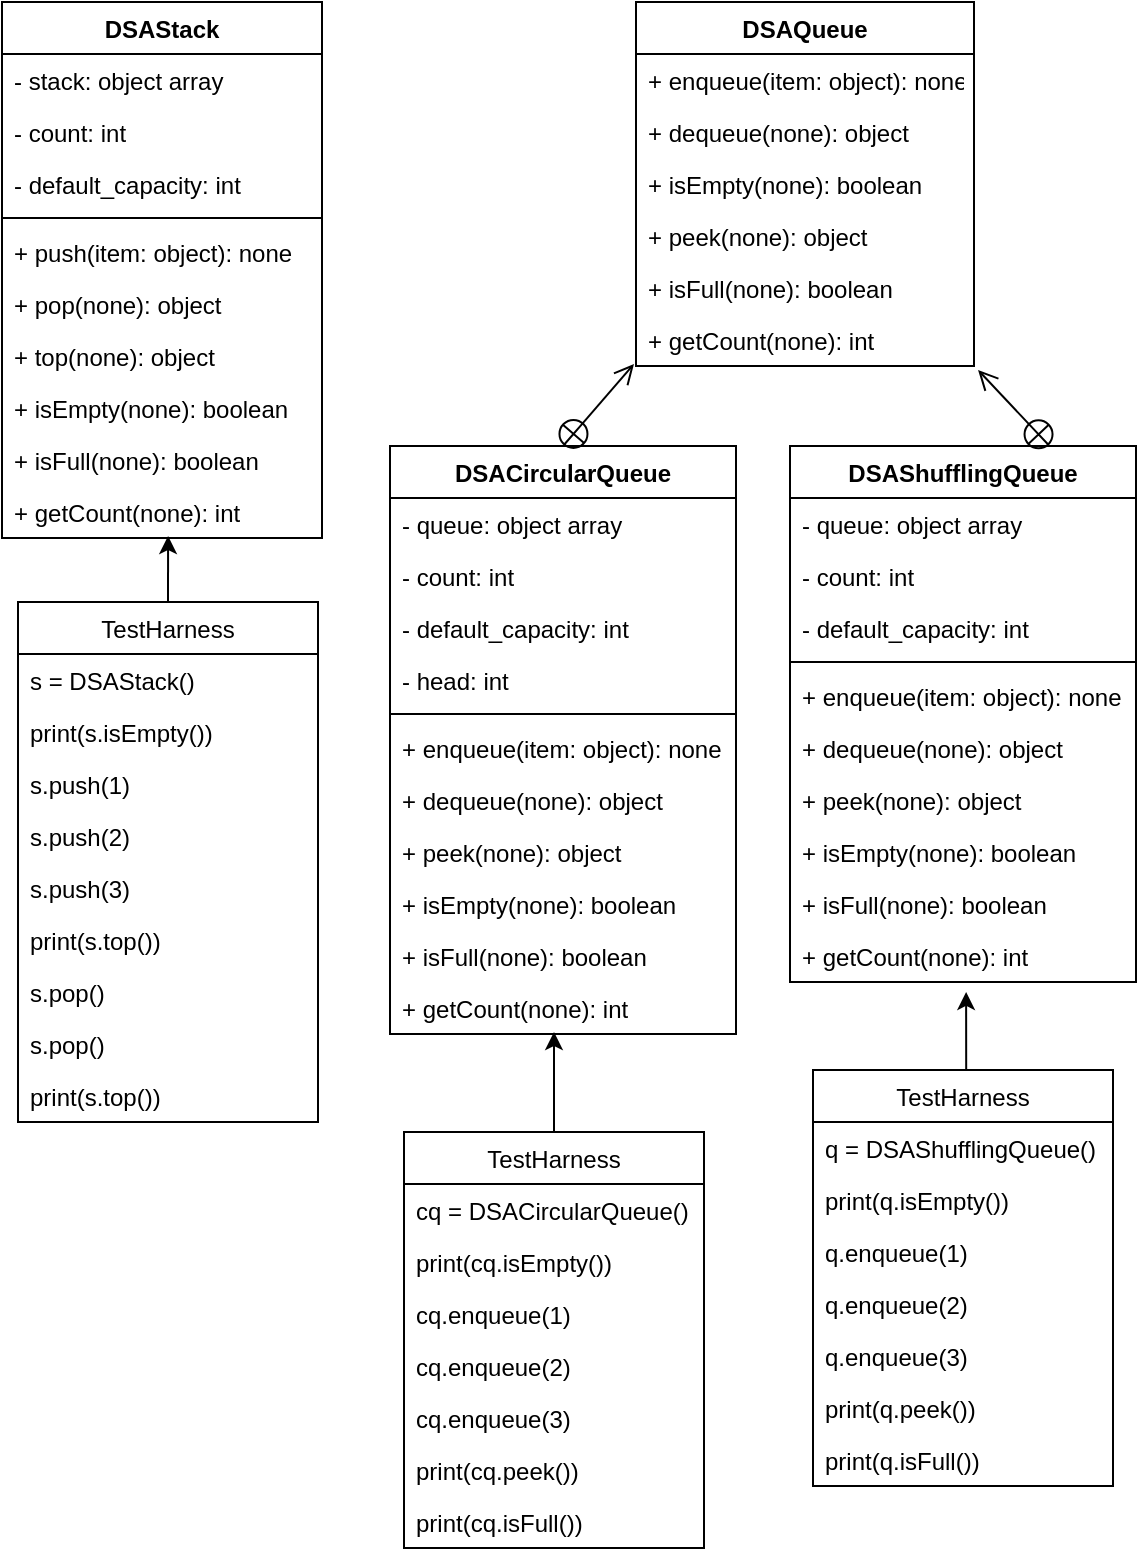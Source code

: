 <mxfile version="17.1.2" type="device"><diagram id="xpT2q3pBOA6RL-RuCwr6" name="Page-1"><mxGraphModel dx="1772" dy="771" grid="0" gridSize="10" guides="1" tooltips="1" connect="1" arrows="1" fold="1" page="1" pageScale="1" pageWidth="827" pageHeight="1169" math="0" shadow="0"><root><mxCell id="0"/><mxCell id="1" parent="0"/><mxCell id="ghgsGtzeA7CWG2G99flP-1" value="DSAShufflingQueue" style="swimlane;fontStyle=1;align=center;verticalAlign=top;childLayout=stackLayout;horizontal=1;startSize=26;horizontalStack=0;resizeParent=1;resizeParentMax=0;resizeLast=0;collapsible=1;marginBottom=0;" vertex="1" parent="1"><mxGeometry x="414" y="233" width="173" height="268" as="geometry"/></mxCell><mxCell id="ghgsGtzeA7CWG2G99flP-2" value="- queue: object array" style="text;strokeColor=none;fillColor=none;align=left;verticalAlign=top;spacingLeft=4;spacingRight=4;overflow=hidden;rotatable=0;points=[[0,0.5],[1,0.5]];portConstraint=eastwest;" vertex="1" parent="ghgsGtzeA7CWG2G99flP-1"><mxGeometry y="26" width="173" height="26" as="geometry"/></mxCell><mxCell id="ghgsGtzeA7CWG2G99flP-35" value="- count: int" style="text;strokeColor=none;fillColor=none;align=left;verticalAlign=top;spacingLeft=4;spacingRight=4;overflow=hidden;rotatable=0;points=[[0,0.5],[1,0.5]];portConstraint=eastwest;" vertex="1" parent="ghgsGtzeA7CWG2G99flP-1"><mxGeometry y="52" width="173" height="26" as="geometry"/></mxCell><mxCell id="ghgsGtzeA7CWG2G99flP-36" value="- default_capacity: int" style="text;strokeColor=none;fillColor=none;align=left;verticalAlign=top;spacingLeft=4;spacingRight=4;overflow=hidden;rotatable=0;points=[[0,0.5],[1,0.5]];portConstraint=eastwest;" vertex="1" parent="ghgsGtzeA7CWG2G99flP-1"><mxGeometry y="78" width="173" height="26" as="geometry"/></mxCell><mxCell id="ghgsGtzeA7CWG2G99flP-3" value="" style="line;strokeWidth=1;fillColor=none;align=left;verticalAlign=middle;spacingTop=-1;spacingLeft=3;spacingRight=3;rotatable=0;labelPosition=right;points=[];portConstraint=eastwest;" vertex="1" parent="ghgsGtzeA7CWG2G99flP-1"><mxGeometry y="104" width="173" height="8" as="geometry"/></mxCell><mxCell id="ghgsGtzeA7CWG2G99flP-34" value="+ enqueue(item: object): none" style="text;strokeColor=none;fillColor=none;align=left;verticalAlign=top;spacingLeft=4;spacingRight=4;overflow=hidden;rotatable=0;points=[[0,0.5],[1,0.5]];portConstraint=eastwest;" vertex="1" parent="ghgsGtzeA7CWG2G99flP-1"><mxGeometry y="112" width="173" height="26" as="geometry"/></mxCell><mxCell id="ghgsGtzeA7CWG2G99flP-4" value="+ dequeue(none): object " style="text;strokeColor=none;fillColor=none;align=left;verticalAlign=top;spacingLeft=4;spacingRight=4;overflow=hidden;rotatable=0;points=[[0,0.5],[1,0.5]];portConstraint=eastwest;" vertex="1" parent="ghgsGtzeA7CWG2G99flP-1"><mxGeometry y="138" width="173" height="26" as="geometry"/></mxCell><mxCell id="ghgsGtzeA7CWG2G99flP-32" value="+ peek(none): object" style="text;strokeColor=none;fillColor=none;align=left;verticalAlign=top;spacingLeft=4;spacingRight=4;overflow=hidden;rotatable=0;points=[[0,0.5],[1,0.5]];portConstraint=eastwest;" vertex="1" parent="ghgsGtzeA7CWG2G99flP-1"><mxGeometry y="164" width="173" height="26" as="geometry"/></mxCell><mxCell id="ghgsGtzeA7CWG2G99flP-31" value="+ isEmpty(none): boolean" style="text;strokeColor=none;fillColor=none;align=left;verticalAlign=top;spacingLeft=4;spacingRight=4;overflow=hidden;rotatable=0;points=[[0,0.5],[1,0.5]];portConstraint=eastwest;" vertex="1" parent="ghgsGtzeA7CWG2G99flP-1"><mxGeometry y="190" width="173" height="26" as="geometry"/></mxCell><mxCell id="ghgsGtzeA7CWG2G99flP-30" value="+ isFull(none): boolean" style="text;strokeColor=none;fillColor=none;align=left;verticalAlign=top;spacingLeft=4;spacingRight=4;overflow=hidden;rotatable=0;points=[[0,0.5],[1,0.5]];portConstraint=eastwest;" vertex="1" parent="ghgsGtzeA7CWG2G99flP-1"><mxGeometry y="216" width="173" height="26" as="geometry"/></mxCell><mxCell id="ghgsGtzeA7CWG2G99flP-26" value="+ getCount(none): int" style="text;strokeColor=none;fillColor=none;align=left;verticalAlign=top;spacingLeft=4;spacingRight=4;overflow=hidden;rotatable=0;points=[[0,0.5],[1,0.5]];portConstraint=eastwest;" vertex="1" parent="ghgsGtzeA7CWG2G99flP-1"><mxGeometry y="242" width="173" height="26" as="geometry"/></mxCell><mxCell id="ghgsGtzeA7CWG2G99flP-13" value="DSAStack" style="swimlane;fontStyle=1;align=center;verticalAlign=top;childLayout=stackLayout;horizontal=1;startSize=26;horizontalStack=0;resizeParent=1;resizeParentMax=0;resizeLast=0;collapsible=1;marginBottom=0;" vertex="1" parent="1"><mxGeometry x="20" y="11" width="160" height="268" as="geometry"/></mxCell><mxCell id="ghgsGtzeA7CWG2G99flP-14" value="- stack: object array" style="text;strokeColor=none;fillColor=none;align=left;verticalAlign=top;spacingLeft=4;spacingRight=4;overflow=hidden;rotatable=0;points=[[0,0.5],[1,0.5]];portConstraint=eastwest;" vertex="1" parent="ghgsGtzeA7CWG2G99flP-13"><mxGeometry y="26" width="160" height="26" as="geometry"/></mxCell><mxCell id="ghgsGtzeA7CWG2G99flP-10" value="- count: int" style="text;strokeColor=none;fillColor=none;align=left;verticalAlign=top;spacingLeft=4;spacingRight=4;overflow=hidden;rotatable=0;points=[[0,0.5],[1,0.5]];portConstraint=eastwest;" vertex="1" parent="ghgsGtzeA7CWG2G99flP-13"><mxGeometry y="52" width="160" height="26" as="geometry"/></mxCell><mxCell id="ghgsGtzeA7CWG2G99flP-6" value="- default_capacity: int" style="text;strokeColor=none;fillColor=none;align=left;verticalAlign=top;spacingLeft=4;spacingRight=4;overflow=hidden;rotatable=0;points=[[0,0.5],[1,0.5]];portConstraint=eastwest;" vertex="1" parent="ghgsGtzeA7CWG2G99flP-13"><mxGeometry y="78" width="160" height="26" as="geometry"/></mxCell><mxCell id="ghgsGtzeA7CWG2G99flP-15" value="" style="line;strokeWidth=1;fillColor=none;align=left;verticalAlign=middle;spacingTop=-1;spacingLeft=3;spacingRight=3;rotatable=0;labelPosition=right;points=[];portConstraint=eastwest;" vertex="1" parent="ghgsGtzeA7CWG2G99flP-13"><mxGeometry y="104" width="160" height="8" as="geometry"/></mxCell><mxCell id="ghgsGtzeA7CWG2G99flP-16" value="+ push(item: object): none" style="text;strokeColor=none;fillColor=none;align=left;verticalAlign=top;spacingLeft=4;spacingRight=4;overflow=hidden;rotatable=0;points=[[0,0.5],[1,0.5]];portConstraint=eastwest;" vertex="1" parent="ghgsGtzeA7CWG2G99flP-13"><mxGeometry y="112" width="160" height="26" as="geometry"/></mxCell><mxCell id="ghgsGtzeA7CWG2G99flP-12" value="+ pop(none): object" style="text;strokeColor=none;fillColor=none;align=left;verticalAlign=top;spacingLeft=4;spacingRight=4;overflow=hidden;rotatable=0;points=[[0,0.5],[1,0.5]];portConstraint=eastwest;" vertex="1" parent="ghgsGtzeA7CWG2G99flP-13"><mxGeometry y="138" width="160" height="26" as="geometry"/></mxCell><mxCell id="ghgsGtzeA7CWG2G99flP-8" value="+ top(none): object" style="text;strokeColor=none;fillColor=none;align=left;verticalAlign=top;spacingLeft=4;spacingRight=4;overflow=hidden;rotatable=0;points=[[0,0.5],[1,0.5]];portConstraint=eastwest;" vertex="1" parent="ghgsGtzeA7CWG2G99flP-13"><mxGeometry y="164" width="160" height="26" as="geometry"/></mxCell><mxCell id="ghgsGtzeA7CWG2G99flP-51" value="+ isEmpty(none): boolean" style="text;strokeColor=none;fillColor=none;align=left;verticalAlign=top;spacingLeft=4;spacingRight=4;overflow=hidden;rotatable=0;points=[[0,0.5],[1,0.5]];portConstraint=eastwest;" vertex="1" parent="ghgsGtzeA7CWG2G99flP-13"><mxGeometry y="190" width="160" height="26" as="geometry"/></mxCell><mxCell id="ghgsGtzeA7CWG2G99flP-53" value="+ isFull(none): boolean" style="text;strokeColor=none;fillColor=none;align=left;verticalAlign=top;spacingLeft=4;spacingRight=4;overflow=hidden;rotatable=0;points=[[0,0.5],[1,0.5]];portConstraint=eastwest;" vertex="1" parent="ghgsGtzeA7CWG2G99flP-13"><mxGeometry y="216" width="160" height="26" as="geometry"/></mxCell><mxCell id="ghgsGtzeA7CWG2G99flP-54" value="+ getCount(none): int" style="text;strokeColor=none;fillColor=none;align=left;verticalAlign=top;spacingLeft=4;spacingRight=4;overflow=hidden;rotatable=0;points=[[0,0.5],[1,0.5]];portConstraint=eastwest;" vertex="1" parent="ghgsGtzeA7CWG2G99flP-13"><mxGeometry y="242" width="160" height="26" as="geometry"/></mxCell><mxCell id="ghgsGtzeA7CWG2G99flP-21" value="DSAQueue" style="swimlane;fontStyle=1;childLayout=stackLayout;horizontal=1;startSize=26;fillColor=none;horizontalStack=0;resizeParent=1;resizeParentMax=0;resizeLast=0;collapsible=1;marginBottom=0;" vertex="1" parent="1"><mxGeometry x="337" y="11" width="169" height="182" as="geometry"/></mxCell><mxCell id="ghgsGtzeA7CWG2G99flP-22" value="+ enqueue(item: object): none" style="text;strokeColor=none;fillColor=none;align=left;verticalAlign=top;spacingLeft=4;spacingRight=4;overflow=hidden;rotatable=0;points=[[0,0.5],[1,0.5]];portConstraint=eastwest;" vertex="1" parent="ghgsGtzeA7CWG2G99flP-21"><mxGeometry y="26" width="169" height="26" as="geometry"/></mxCell><mxCell id="ghgsGtzeA7CWG2G99flP-23" value="+ dequeue(none): object" style="text;strokeColor=none;fillColor=none;align=left;verticalAlign=top;spacingLeft=4;spacingRight=4;overflow=hidden;rotatable=0;points=[[0,0.5],[1,0.5]];portConstraint=eastwest;" vertex="1" parent="ghgsGtzeA7CWG2G99flP-21"><mxGeometry y="52" width="169" height="26" as="geometry"/></mxCell><mxCell id="ghgsGtzeA7CWG2G99flP-27" value="+ isEmpty(none): boolean" style="text;strokeColor=none;fillColor=none;align=left;verticalAlign=top;spacingLeft=4;spacingRight=4;overflow=hidden;rotatable=0;points=[[0,0.5],[1,0.5]];portConstraint=eastwest;" vertex="1" parent="ghgsGtzeA7CWG2G99flP-21"><mxGeometry y="78" width="169" height="26" as="geometry"/></mxCell><mxCell id="ghgsGtzeA7CWG2G99flP-24" value="+ peek(none): object" style="text;strokeColor=none;fillColor=none;align=left;verticalAlign=top;spacingLeft=4;spacingRight=4;overflow=hidden;rotatable=0;points=[[0,0.5],[1,0.5]];portConstraint=eastwest;" vertex="1" parent="ghgsGtzeA7CWG2G99flP-21"><mxGeometry y="104" width="169" height="26" as="geometry"/></mxCell><mxCell id="ghgsGtzeA7CWG2G99flP-49" value="+ isFull(none): boolean" style="text;strokeColor=none;fillColor=none;align=left;verticalAlign=top;spacingLeft=4;spacingRight=4;overflow=hidden;rotatable=0;points=[[0,0.5],[1,0.5]];portConstraint=eastwest;" vertex="1" parent="ghgsGtzeA7CWG2G99flP-21"><mxGeometry y="130" width="169" height="26" as="geometry"/></mxCell><mxCell id="ghgsGtzeA7CWG2G99flP-50" value="+ getCount(none): int" style="text;strokeColor=none;fillColor=none;align=left;verticalAlign=top;spacingLeft=4;spacingRight=4;overflow=hidden;rotatable=0;points=[[0,0.5],[1,0.5]];portConstraint=eastwest;" vertex="1" parent="ghgsGtzeA7CWG2G99flP-21"><mxGeometry y="156" width="169" height="26" as="geometry"/></mxCell><mxCell id="ghgsGtzeA7CWG2G99flP-37" value="DSACircularQueue" style="swimlane;fontStyle=1;align=center;verticalAlign=top;childLayout=stackLayout;horizontal=1;startSize=26;horizontalStack=0;resizeParent=1;resizeParentMax=0;resizeLast=0;collapsible=1;marginBottom=0;" vertex="1" parent="1"><mxGeometry x="214" y="233" width="173" height="294" as="geometry"/></mxCell><mxCell id="ghgsGtzeA7CWG2G99flP-38" value="- queue: object array" style="text;strokeColor=none;fillColor=none;align=left;verticalAlign=top;spacingLeft=4;spacingRight=4;overflow=hidden;rotatable=0;points=[[0,0.5],[1,0.5]];portConstraint=eastwest;" vertex="1" parent="ghgsGtzeA7CWG2G99flP-37"><mxGeometry y="26" width="173" height="26" as="geometry"/></mxCell><mxCell id="ghgsGtzeA7CWG2G99flP-39" value="- count: int" style="text;strokeColor=none;fillColor=none;align=left;verticalAlign=top;spacingLeft=4;spacingRight=4;overflow=hidden;rotatable=0;points=[[0,0.5],[1,0.5]];portConstraint=eastwest;" vertex="1" parent="ghgsGtzeA7CWG2G99flP-37"><mxGeometry y="52" width="173" height="26" as="geometry"/></mxCell><mxCell id="ghgsGtzeA7CWG2G99flP-40" value="- default_capacity: int" style="text;strokeColor=none;fillColor=none;align=left;verticalAlign=top;spacingLeft=4;spacingRight=4;overflow=hidden;rotatable=0;points=[[0,0.5],[1,0.5]];portConstraint=eastwest;" vertex="1" parent="ghgsGtzeA7CWG2G99flP-37"><mxGeometry y="78" width="173" height="26" as="geometry"/></mxCell><mxCell id="ghgsGtzeA7CWG2G99flP-28" value="- head: int" style="text;strokeColor=none;fillColor=none;align=left;verticalAlign=top;spacingLeft=4;spacingRight=4;overflow=hidden;rotatable=0;points=[[0,0.5],[1,0.5]];portConstraint=eastwest;" vertex="1" parent="ghgsGtzeA7CWG2G99flP-37"><mxGeometry y="104" width="173" height="26" as="geometry"/></mxCell><mxCell id="ghgsGtzeA7CWG2G99flP-41" value="" style="line;strokeWidth=1;fillColor=none;align=left;verticalAlign=middle;spacingTop=-1;spacingLeft=3;spacingRight=3;rotatable=0;labelPosition=right;points=[];portConstraint=eastwest;" vertex="1" parent="ghgsGtzeA7CWG2G99flP-37"><mxGeometry y="130" width="173" height="8" as="geometry"/></mxCell><mxCell id="ghgsGtzeA7CWG2G99flP-42" value="+ enqueue(item: object): none" style="text;strokeColor=none;fillColor=none;align=left;verticalAlign=top;spacingLeft=4;spacingRight=4;overflow=hidden;rotatable=0;points=[[0,0.5],[1,0.5]];portConstraint=eastwest;" vertex="1" parent="ghgsGtzeA7CWG2G99flP-37"><mxGeometry y="138" width="173" height="26" as="geometry"/></mxCell><mxCell id="ghgsGtzeA7CWG2G99flP-43" value="+ dequeue(none): object " style="text;strokeColor=none;fillColor=none;align=left;verticalAlign=top;spacingLeft=4;spacingRight=4;overflow=hidden;rotatable=0;points=[[0,0.5],[1,0.5]];portConstraint=eastwest;" vertex="1" parent="ghgsGtzeA7CWG2G99flP-37"><mxGeometry y="164" width="173" height="26" as="geometry"/></mxCell><mxCell id="ghgsGtzeA7CWG2G99flP-44" value="+ peek(none): object" style="text;strokeColor=none;fillColor=none;align=left;verticalAlign=top;spacingLeft=4;spacingRight=4;overflow=hidden;rotatable=0;points=[[0,0.5],[1,0.5]];portConstraint=eastwest;" vertex="1" parent="ghgsGtzeA7CWG2G99flP-37"><mxGeometry y="190" width="173" height="26" as="geometry"/></mxCell><mxCell id="ghgsGtzeA7CWG2G99flP-45" value="+ isEmpty(none): boolean" style="text;strokeColor=none;fillColor=none;align=left;verticalAlign=top;spacingLeft=4;spacingRight=4;overflow=hidden;rotatable=0;points=[[0,0.5],[1,0.5]];portConstraint=eastwest;" vertex="1" parent="ghgsGtzeA7CWG2G99flP-37"><mxGeometry y="216" width="173" height="26" as="geometry"/></mxCell><mxCell id="ghgsGtzeA7CWG2G99flP-46" value="+ isFull(none): boolean" style="text;strokeColor=none;fillColor=none;align=left;verticalAlign=top;spacingLeft=4;spacingRight=4;overflow=hidden;rotatable=0;points=[[0,0.5],[1,0.5]];portConstraint=eastwest;" vertex="1" parent="ghgsGtzeA7CWG2G99flP-37"><mxGeometry y="242" width="173" height="26" as="geometry"/></mxCell><mxCell id="ghgsGtzeA7CWG2G99flP-47" value="+ getCount(none): int" style="text;strokeColor=none;fillColor=none;align=left;verticalAlign=top;spacingLeft=4;spacingRight=4;overflow=hidden;rotatable=0;points=[[0,0.5],[1,0.5]];portConstraint=eastwest;" vertex="1" parent="ghgsGtzeA7CWG2G99flP-37"><mxGeometry y="268" width="173" height="26" as="geometry"/></mxCell><mxCell id="ghgsGtzeA7CWG2G99flP-84" style="edgeStyle=orthogonalEdgeStyle;rounded=0;orthogonalLoop=1;jettySize=auto;html=1;exitX=0.5;exitY=0;exitDx=0;exitDy=0;entryX=0.474;entryY=0.962;entryDx=0;entryDy=0;entryPerimeter=0;" edge="1" parent="1" source="ghgsGtzeA7CWG2G99flP-52" target="ghgsGtzeA7CWG2G99flP-47"><mxGeometry relative="1" as="geometry"/></mxCell><mxCell id="ghgsGtzeA7CWG2G99flP-52" value="TestHarness" style="swimlane;fontStyle=0;childLayout=stackLayout;horizontal=1;startSize=26;fillColor=none;horizontalStack=0;resizeParent=1;resizeParentMax=0;resizeLast=0;collapsible=1;marginBottom=0;" vertex="1" parent="1"><mxGeometry x="221" y="576" width="150" height="208" as="geometry"/></mxCell><mxCell id="ghgsGtzeA7CWG2G99flP-55" value="cq = DSACircularQueue()" style="text;strokeColor=none;fillColor=none;align=left;verticalAlign=top;spacingLeft=4;spacingRight=4;overflow=hidden;rotatable=0;points=[[0,0.5],[1,0.5]];portConstraint=eastwest;" vertex="1" parent="ghgsGtzeA7CWG2G99flP-52"><mxGeometry y="26" width="150" height="26" as="geometry"/></mxCell><mxCell id="ghgsGtzeA7CWG2G99flP-57" value="print(cq.isEmpty())" style="text;strokeColor=none;fillColor=none;align=left;verticalAlign=top;spacingLeft=4;spacingRight=4;overflow=hidden;rotatable=0;points=[[0,0.5],[1,0.5]];portConstraint=eastwest;" vertex="1" parent="ghgsGtzeA7CWG2G99flP-52"><mxGeometry y="52" width="150" height="26" as="geometry"/></mxCell><mxCell id="ghgsGtzeA7CWG2G99flP-59" value="cq.enqueue(1)" style="text;strokeColor=none;fillColor=none;align=left;verticalAlign=top;spacingLeft=4;spacingRight=4;overflow=hidden;rotatable=0;points=[[0,0.5],[1,0.5]];portConstraint=eastwest;" vertex="1" parent="ghgsGtzeA7CWG2G99flP-52"><mxGeometry y="78" width="150" height="26" as="geometry"/></mxCell><mxCell id="ghgsGtzeA7CWG2G99flP-62" value="cq.enqueue(2)" style="text;strokeColor=none;fillColor=none;align=left;verticalAlign=top;spacingLeft=4;spacingRight=4;overflow=hidden;rotatable=0;points=[[0,0.5],[1,0.5]];portConstraint=eastwest;" vertex="1" parent="ghgsGtzeA7CWG2G99flP-52"><mxGeometry y="104" width="150" height="26" as="geometry"/></mxCell><mxCell id="ghgsGtzeA7CWG2G99flP-63" value="cq.enqueue(3)" style="text;strokeColor=none;fillColor=none;align=left;verticalAlign=top;spacingLeft=4;spacingRight=4;overflow=hidden;rotatable=0;points=[[0,0.5],[1,0.5]];portConstraint=eastwest;" vertex="1" parent="ghgsGtzeA7CWG2G99flP-52"><mxGeometry y="130" width="150" height="26" as="geometry"/></mxCell><mxCell id="ghgsGtzeA7CWG2G99flP-61" value="print(cq.peek())" style="text;strokeColor=none;fillColor=none;align=left;verticalAlign=top;spacingLeft=4;spacingRight=4;overflow=hidden;rotatable=0;points=[[0,0.5],[1,0.5]];portConstraint=eastwest;" vertex="1" parent="ghgsGtzeA7CWG2G99flP-52"><mxGeometry y="156" width="150" height="26" as="geometry"/></mxCell><mxCell id="ghgsGtzeA7CWG2G99flP-58" value="print(cq.isFull())" style="text;strokeColor=none;fillColor=none;align=left;verticalAlign=top;spacingLeft=4;spacingRight=4;overflow=hidden;rotatable=0;points=[[0,0.5],[1,0.5]];portConstraint=eastwest;" vertex="1" parent="ghgsGtzeA7CWG2G99flP-52"><mxGeometry y="182" width="150" height="26" as="geometry"/></mxCell><mxCell id="ghgsGtzeA7CWG2G99flP-85" style="edgeStyle=orthogonalEdgeStyle;rounded=0;orthogonalLoop=1;jettySize=auto;html=1;exitX=0.5;exitY=0;exitDx=0;exitDy=0;entryX=0.509;entryY=1.192;entryDx=0;entryDy=0;entryPerimeter=0;" edge="1" parent="1" source="ghgsGtzeA7CWG2G99flP-64" target="ghgsGtzeA7CWG2G99flP-26"><mxGeometry relative="1" as="geometry"/></mxCell><mxCell id="ghgsGtzeA7CWG2G99flP-64" value="TestHarness" style="swimlane;fontStyle=0;childLayout=stackLayout;horizontal=1;startSize=26;fillColor=none;horizontalStack=0;resizeParent=1;resizeParentMax=0;resizeLast=0;collapsible=1;marginBottom=0;" vertex="1" parent="1"><mxGeometry x="425.5" y="545" width="150" height="208" as="geometry"/></mxCell><mxCell id="ghgsGtzeA7CWG2G99flP-65" value="q = DSAShufflingQueue()" style="text;strokeColor=none;fillColor=none;align=left;verticalAlign=top;spacingLeft=4;spacingRight=4;overflow=hidden;rotatable=0;points=[[0,0.5],[1,0.5]];portConstraint=eastwest;" vertex="1" parent="ghgsGtzeA7CWG2G99flP-64"><mxGeometry y="26" width="150" height="26" as="geometry"/></mxCell><mxCell id="ghgsGtzeA7CWG2G99flP-66" value="print(q.isEmpty())" style="text;strokeColor=none;fillColor=none;align=left;verticalAlign=top;spacingLeft=4;spacingRight=4;overflow=hidden;rotatable=0;points=[[0,0.5],[1,0.5]];portConstraint=eastwest;" vertex="1" parent="ghgsGtzeA7CWG2G99flP-64"><mxGeometry y="52" width="150" height="26" as="geometry"/></mxCell><mxCell id="ghgsGtzeA7CWG2G99flP-67" value="q.enqueue(1)" style="text;strokeColor=none;fillColor=none;align=left;verticalAlign=top;spacingLeft=4;spacingRight=4;overflow=hidden;rotatable=0;points=[[0,0.5],[1,0.5]];portConstraint=eastwest;" vertex="1" parent="ghgsGtzeA7CWG2G99flP-64"><mxGeometry y="78" width="150" height="26" as="geometry"/></mxCell><mxCell id="ghgsGtzeA7CWG2G99flP-68" value="q.enqueue(2)" style="text;strokeColor=none;fillColor=none;align=left;verticalAlign=top;spacingLeft=4;spacingRight=4;overflow=hidden;rotatable=0;points=[[0,0.5],[1,0.5]];portConstraint=eastwest;" vertex="1" parent="ghgsGtzeA7CWG2G99flP-64"><mxGeometry y="104" width="150" height="26" as="geometry"/></mxCell><mxCell id="ghgsGtzeA7CWG2G99flP-69" value="q.enqueue(3)" style="text;strokeColor=none;fillColor=none;align=left;verticalAlign=top;spacingLeft=4;spacingRight=4;overflow=hidden;rotatable=0;points=[[0,0.5],[1,0.5]];portConstraint=eastwest;" vertex="1" parent="ghgsGtzeA7CWG2G99flP-64"><mxGeometry y="130" width="150" height="26" as="geometry"/></mxCell><mxCell id="ghgsGtzeA7CWG2G99flP-70" value="print(q.peek())" style="text;strokeColor=none;fillColor=none;align=left;verticalAlign=top;spacingLeft=4;spacingRight=4;overflow=hidden;rotatable=0;points=[[0,0.5],[1,0.5]];portConstraint=eastwest;" vertex="1" parent="ghgsGtzeA7CWG2G99flP-64"><mxGeometry y="156" width="150" height="26" as="geometry"/></mxCell><mxCell id="ghgsGtzeA7CWG2G99flP-71" value="print(q.isFull())" style="text;strokeColor=none;fillColor=none;align=left;verticalAlign=top;spacingLeft=4;spacingRight=4;overflow=hidden;rotatable=0;points=[[0,0.5],[1,0.5]];portConstraint=eastwest;" vertex="1" parent="ghgsGtzeA7CWG2G99flP-64"><mxGeometry y="182" width="150" height="26" as="geometry"/></mxCell><mxCell id="ghgsGtzeA7CWG2G99flP-88" style="edgeStyle=orthogonalEdgeStyle;rounded=0;orthogonalLoop=1;jettySize=auto;html=1;exitX=0.5;exitY=0;exitDx=0;exitDy=0;entryX=0.519;entryY=0.962;entryDx=0;entryDy=0;entryPerimeter=0;" edge="1" parent="1" source="ghgsGtzeA7CWG2G99flP-72" target="ghgsGtzeA7CWG2G99flP-54"><mxGeometry relative="1" as="geometry"/></mxCell><mxCell id="ghgsGtzeA7CWG2G99flP-72" value="TestHarness" style="swimlane;fontStyle=0;childLayout=stackLayout;horizontal=1;startSize=26;fillColor=none;horizontalStack=0;resizeParent=1;resizeParentMax=0;resizeLast=0;collapsible=1;marginBottom=0;" vertex="1" parent="1"><mxGeometry x="28" y="311" width="150" height="260" as="geometry"/></mxCell><mxCell id="ghgsGtzeA7CWG2G99flP-73" value="s = DSAStack()" style="text;strokeColor=none;fillColor=none;align=left;verticalAlign=top;spacingLeft=4;spacingRight=4;overflow=hidden;rotatable=0;points=[[0,0.5],[1,0.5]];portConstraint=eastwest;" vertex="1" parent="ghgsGtzeA7CWG2G99flP-72"><mxGeometry y="26" width="150" height="26" as="geometry"/></mxCell><mxCell id="ghgsGtzeA7CWG2G99flP-74" value="print(s.isEmpty())" style="text;strokeColor=none;fillColor=none;align=left;verticalAlign=top;spacingLeft=4;spacingRight=4;overflow=hidden;rotatable=0;points=[[0,0.5],[1,0.5]];portConstraint=eastwest;" vertex="1" parent="ghgsGtzeA7CWG2G99flP-72"><mxGeometry y="52" width="150" height="26" as="geometry"/></mxCell><mxCell id="ghgsGtzeA7CWG2G99flP-75" value="s.push(1)" style="text;strokeColor=none;fillColor=none;align=left;verticalAlign=top;spacingLeft=4;spacingRight=4;overflow=hidden;rotatable=0;points=[[0,0.5],[1,0.5]];portConstraint=eastwest;" vertex="1" parent="ghgsGtzeA7CWG2G99flP-72"><mxGeometry y="78" width="150" height="26" as="geometry"/></mxCell><mxCell id="ghgsGtzeA7CWG2G99flP-76" value="s.push(2)" style="text;strokeColor=none;fillColor=none;align=left;verticalAlign=top;spacingLeft=4;spacingRight=4;overflow=hidden;rotatable=0;points=[[0,0.5],[1,0.5]];portConstraint=eastwest;" vertex="1" parent="ghgsGtzeA7CWG2G99flP-72"><mxGeometry y="104" width="150" height="26" as="geometry"/></mxCell><mxCell id="ghgsGtzeA7CWG2G99flP-77" value="s.push(3)" style="text;strokeColor=none;fillColor=none;align=left;verticalAlign=top;spacingLeft=4;spacingRight=4;overflow=hidden;rotatable=0;points=[[0,0.5],[1,0.5]];portConstraint=eastwest;" vertex="1" parent="ghgsGtzeA7CWG2G99flP-72"><mxGeometry y="130" width="150" height="26" as="geometry"/></mxCell><mxCell id="ghgsGtzeA7CWG2G99flP-78" value="print(s.top())" style="text;strokeColor=none;fillColor=none;align=left;verticalAlign=top;spacingLeft=4;spacingRight=4;overflow=hidden;rotatable=0;points=[[0,0.5],[1,0.5]];portConstraint=eastwest;" vertex="1" parent="ghgsGtzeA7CWG2G99flP-72"><mxGeometry y="156" width="150" height="26" as="geometry"/></mxCell><mxCell id="ghgsGtzeA7CWG2G99flP-79" value="s.pop()" style="text;strokeColor=none;fillColor=none;align=left;verticalAlign=top;spacingLeft=4;spacingRight=4;overflow=hidden;rotatable=0;points=[[0,0.5],[1,0.5]];portConstraint=eastwest;" vertex="1" parent="ghgsGtzeA7CWG2G99flP-72"><mxGeometry y="182" width="150" height="26" as="geometry"/></mxCell><mxCell id="ghgsGtzeA7CWG2G99flP-82" value="s.pop()" style="text;strokeColor=none;fillColor=none;align=left;verticalAlign=top;spacingLeft=4;spacingRight=4;overflow=hidden;rotatable=0;points=[[0,0.5],[1,0.5]];portConstraint=eastwest;" vertex="1" parent="ghgsGtzeA7CWG2G99flP-72"><mxGeometry y="208" width="150" height="26" as="geometry"/></mxCell><mxCell id="ghgsGtzeA7CWG2G99flP-81" value="print(s.top())" style="text;strokeColor=none;fillColor=none;align=left;verticalAlign=top;spacingLeft=4;spacingRight=4;overflow=hidden;rotatable=0;points=[[0,0.5],[1,0.5]];portConstraint=eastwest;" vertex="1" parent="ghgsGtzeA7CWG2G99flP-72"><mxGeometry y="234" width="150" height="26" as="geometry"/></mxCell><mxCell id="ghgsGtzeA7CWG2G99flP-86" value="" style="endArrow=open;startArrow=circlePlus;endFill=0;startFill=0;endSize=8;html=1;rounded=0;exitX=0.5;exitY=0;exitDx=0;exitDy=0;entryX=-0.006;entryY=0.962;entryDx=0;entryDy=0;entryPerimeter=0;" edge="1" parent="1" source="ghgsGtzeA7CWG2G99flP-37" target="ghgsGtzeA7CWG2G99flP-50"><mxGeometry width="160" relative="1" as="geometry"><mxPoint x="211" y="177" as="sourcePoint"/><mxPoint x="371" y="177" as="targetPoint"/></mxGeometry></mxCell><mxCell id="ghgsGtzeA7CWG2G99flP-87" value="" style="endArrow=open;startArrow=circlePlus;endFill=0;startFill=0;endSize=8;html=1;rounded=0;exitX=0.75;exitY=0;exitDx=0;exitDy=0;entryX=1.012;entryY=1.077;entryDx=0;entryDy=0;entryPerimeter=0;" edge="1" parent="1" source="ghgsGtzeA7CWG2G99flP-1" target="ghgsGtzeA7CWG2G99flP-50"><mxGeometry width="160" relative="1" as="geometry"><mxPoint x="524" y="208.99" as="sourcePoint"/><mxPoint x="559.486" y="168.002" as="targetPoint"/></mxGeometry></mxCell></root></mxGraphModel></diagram></mxfile>